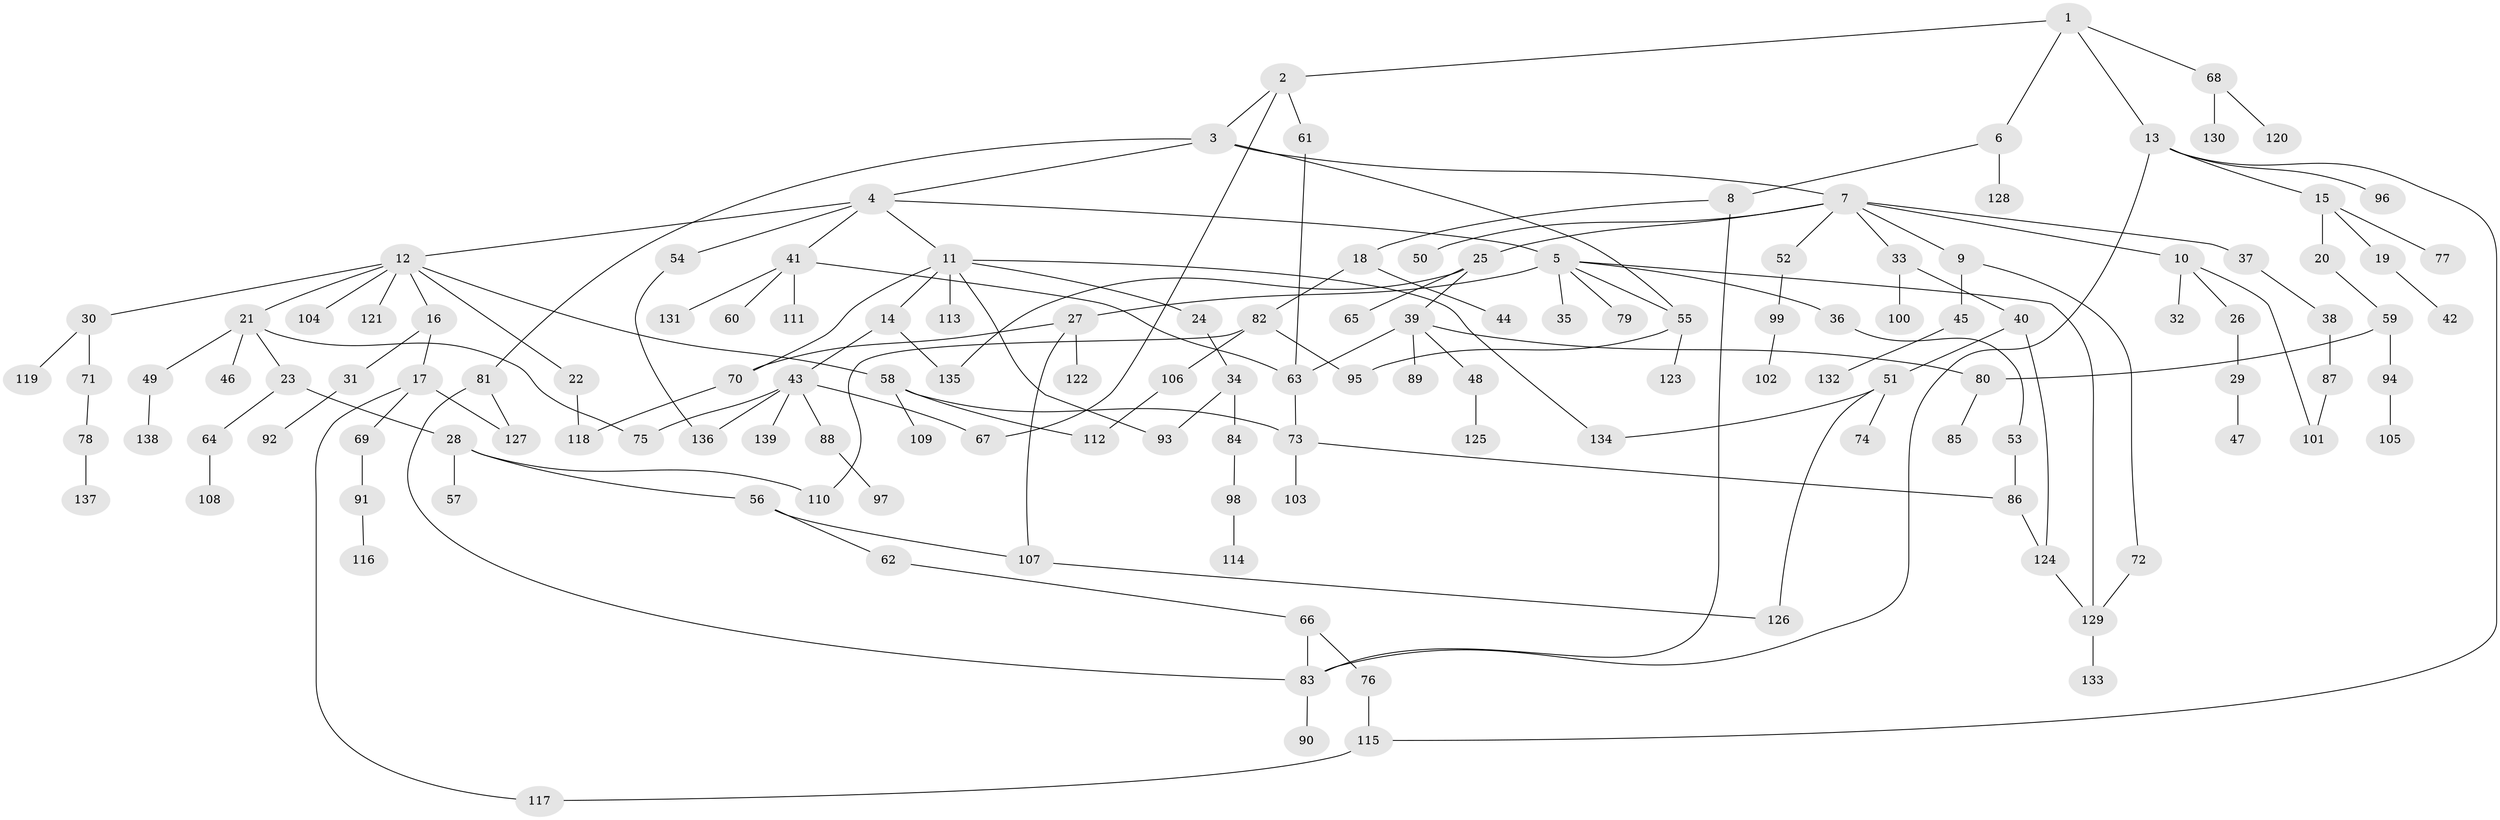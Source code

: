 // coarse degree distribution, {1: 0.6, 6: 0.03636363636363636, 17: 0.01818181818181818, 2: 0.18181818181818182, 3: 0.03636363636363636, 5: 0.03636363636363636, 4: 0.05454545454545454, 8: 0.01818181818181818, 14: 0.01818181818181818}
// Generated by graph-tools (version 1.1) at 2025/46/03/04/25 21:46:18]
// undirected, 139 vertices, 167 edges
graph export_dot {
graph [start="1"]
  node [color=gray90,style=filled];
  1;
  2;
  3;
  4;
  5;
  6;
  7;
  8;
  9;
  10;
  11;
  12;
  13;
  14;
  15;
  16;
  17;
  18;
  19;
  20;
  21;
  22;
  23;
  24;
  25;
  26;
  27;
  28;
  29;
  30;
  31;
  32;
  33;
  34;
  35;
  36;
  37;
  38;
  39;
  40;
  41;
  42;
  43;
  44;
  45;
  46;
  47;
  48;
  49;
  50;
  51;
  52;
  53;
  54;
  55;
  56;
  57;
  58;
  59;
  60;
  61;
  62;
  63;
  64;
  65;
  66;
  67;
  68;
  69;
  70;
  71;
  72;
  73;
  74;
  75;
  76;
  77;
  78;
  79;
  80;
  81;
  82;
  83;
  84;
  85;
  86;
  87;
  88;
  89;
  90;
  91;
  92;
  93;
  94;
  95;
  96;
  97;
  98;
  99;
  100;
  101;
  102;
  103;
  104;
  105;
  106;
  107;
  108;
  109;
  110;
  111;
  112;
  113;
  114;
  115;
  116;
  117;
  118;
  119;
  120;
  121;
  122;
  123;
  124;
  125;
  126;
  127;
  128;
  129;
  130;
  131;
  132;
  133;
  134;
  135;
  136;
  137;
  138;
  139;
  1 -- 2;
  1 -- 6;
  1 -- 13;
  1 -- 68;
  2 -- 3;
  2 -- 61;
  2 -- 67;
  3 -- 4;
  3 -- 7;
  3 -- 81;
  3 -- 55;
  4 -- 5;
  4 -- 11;
  4 -- 12;
  4 -- 41;
  4 -- 54;
  5 -- 27;
  5 -- 35;
  5 -- 36;
  5 -- 55;
  5 -- 79;
  5 -- 129;
  6 -- 8;
  6 -- 128;
  7 -- 9;
  7 -- 10;
  7 -- 25;
  7 -- 33;
  7 -- 37;
  7 -- 50;
  7 -- 52;
  8 -- 18;
  8 -- 83;
  9 -- 45;
  9 -- 72;
  10 -- 26;
  10 -- 32;
  10 -- 101;
  11 -- 14;
  11 -- 24;
  11 -- 70;
  11 -- 113;
  11 -- 134;
  11 -- 93;
  12 -- 16;
  12 -- 21;
  12 -- 22;
  12 -- 30;
  12 -- 58;
  12 -- 104;
  12 -- 121;
  13 -- 15;
  13 -- 96;
  13 -- 115;
  13 -- 83;
  14 -- 43;
  14 -- 135;
  15 -- 19;
  15 -- 20;
  15 -- 77;
  16 -- 17;
  16 -- 31;
  17 -- 69;
  17 -- 117;
  17 -- 127;
  18 -- 44;
  18 -- 82;
  19 -- 42;
  20 -- 59;
  21 -- 23;
  21 -- 46;
  21 -- 49;
  21 -- 75;
  22 -- 118;
  23 -- 28;
  23 -- 64;
  24 -- 34;
  25 -- 39;
  25 -- 65;
  25 -- 135;
  26 -- 29;
  27 -- 107;
  27 -- 122;
  27 -- 70;
  28 -- 56;
  28 -- 57;
  28 -- 110;
  29 -- 47;
  30 -- 71;
  30 -- 119;
  31 -- 92;
  33 -- 40;
  33 -- 100;
  34 -- 84;
  34 -- 93;
  36 -- 53;
  37 -- 38;
  38 -- 87;
  39 -- 48;
  39 -- 80;
  39 -- 89;
  39 -- 63;
  40 -- 51;
  40 -- 124;
  41 -- 60;
  41 -- 111;
  41 -- 131;
  41 -- 63;
  43 -- 75;
  43 -- 88;
  43 -- 139;
  43 -- 67;
  43 -- 136;
  45 -- 132;
  48 -- 125;
  49 -- 138;
  51 -- 74;
  51 -- 126;
  51 -- 134;
  52 -- 99;
  53 -- 86;
  54 -- 136;
  55 -- 95;
  55 -- 123;
  56 -- 62;
  56 -- 107;
  58 -- 109;
  58 -- 112;
  58 -- 73;
  59 -- 94;
  59 -- 80;
  61 -- 63;
  62 -- 66;
  63 -- 73;
  64 -- 108;
  66 -- 76;
  66 -- 83;
  68 -- 120;
  68 -- 130;
  69 -- 91;
  70 -- 118;
  71 -- 78;
  72 -- 129;
  73 -- 86;
  73 -- 103;
  76 -- 115;
  78 -- 137;
  80 -- 85;
  81 -- 127;
  81 -- 83;
  82 -- 106;
  82 -- 110;
  82 -- 95;
  83 -- 90;
  84 -- 98;
  86 -- 124;
  87 -- 101;
  88 -- 97;
  91 -- 116;
  94 -- 105;
  98 -- 114;
  99 -- 102;
  106 -- 112;
  107 -- 126;
  115 -- 117;
  124 -- 129;
  129 -- 133;
}
